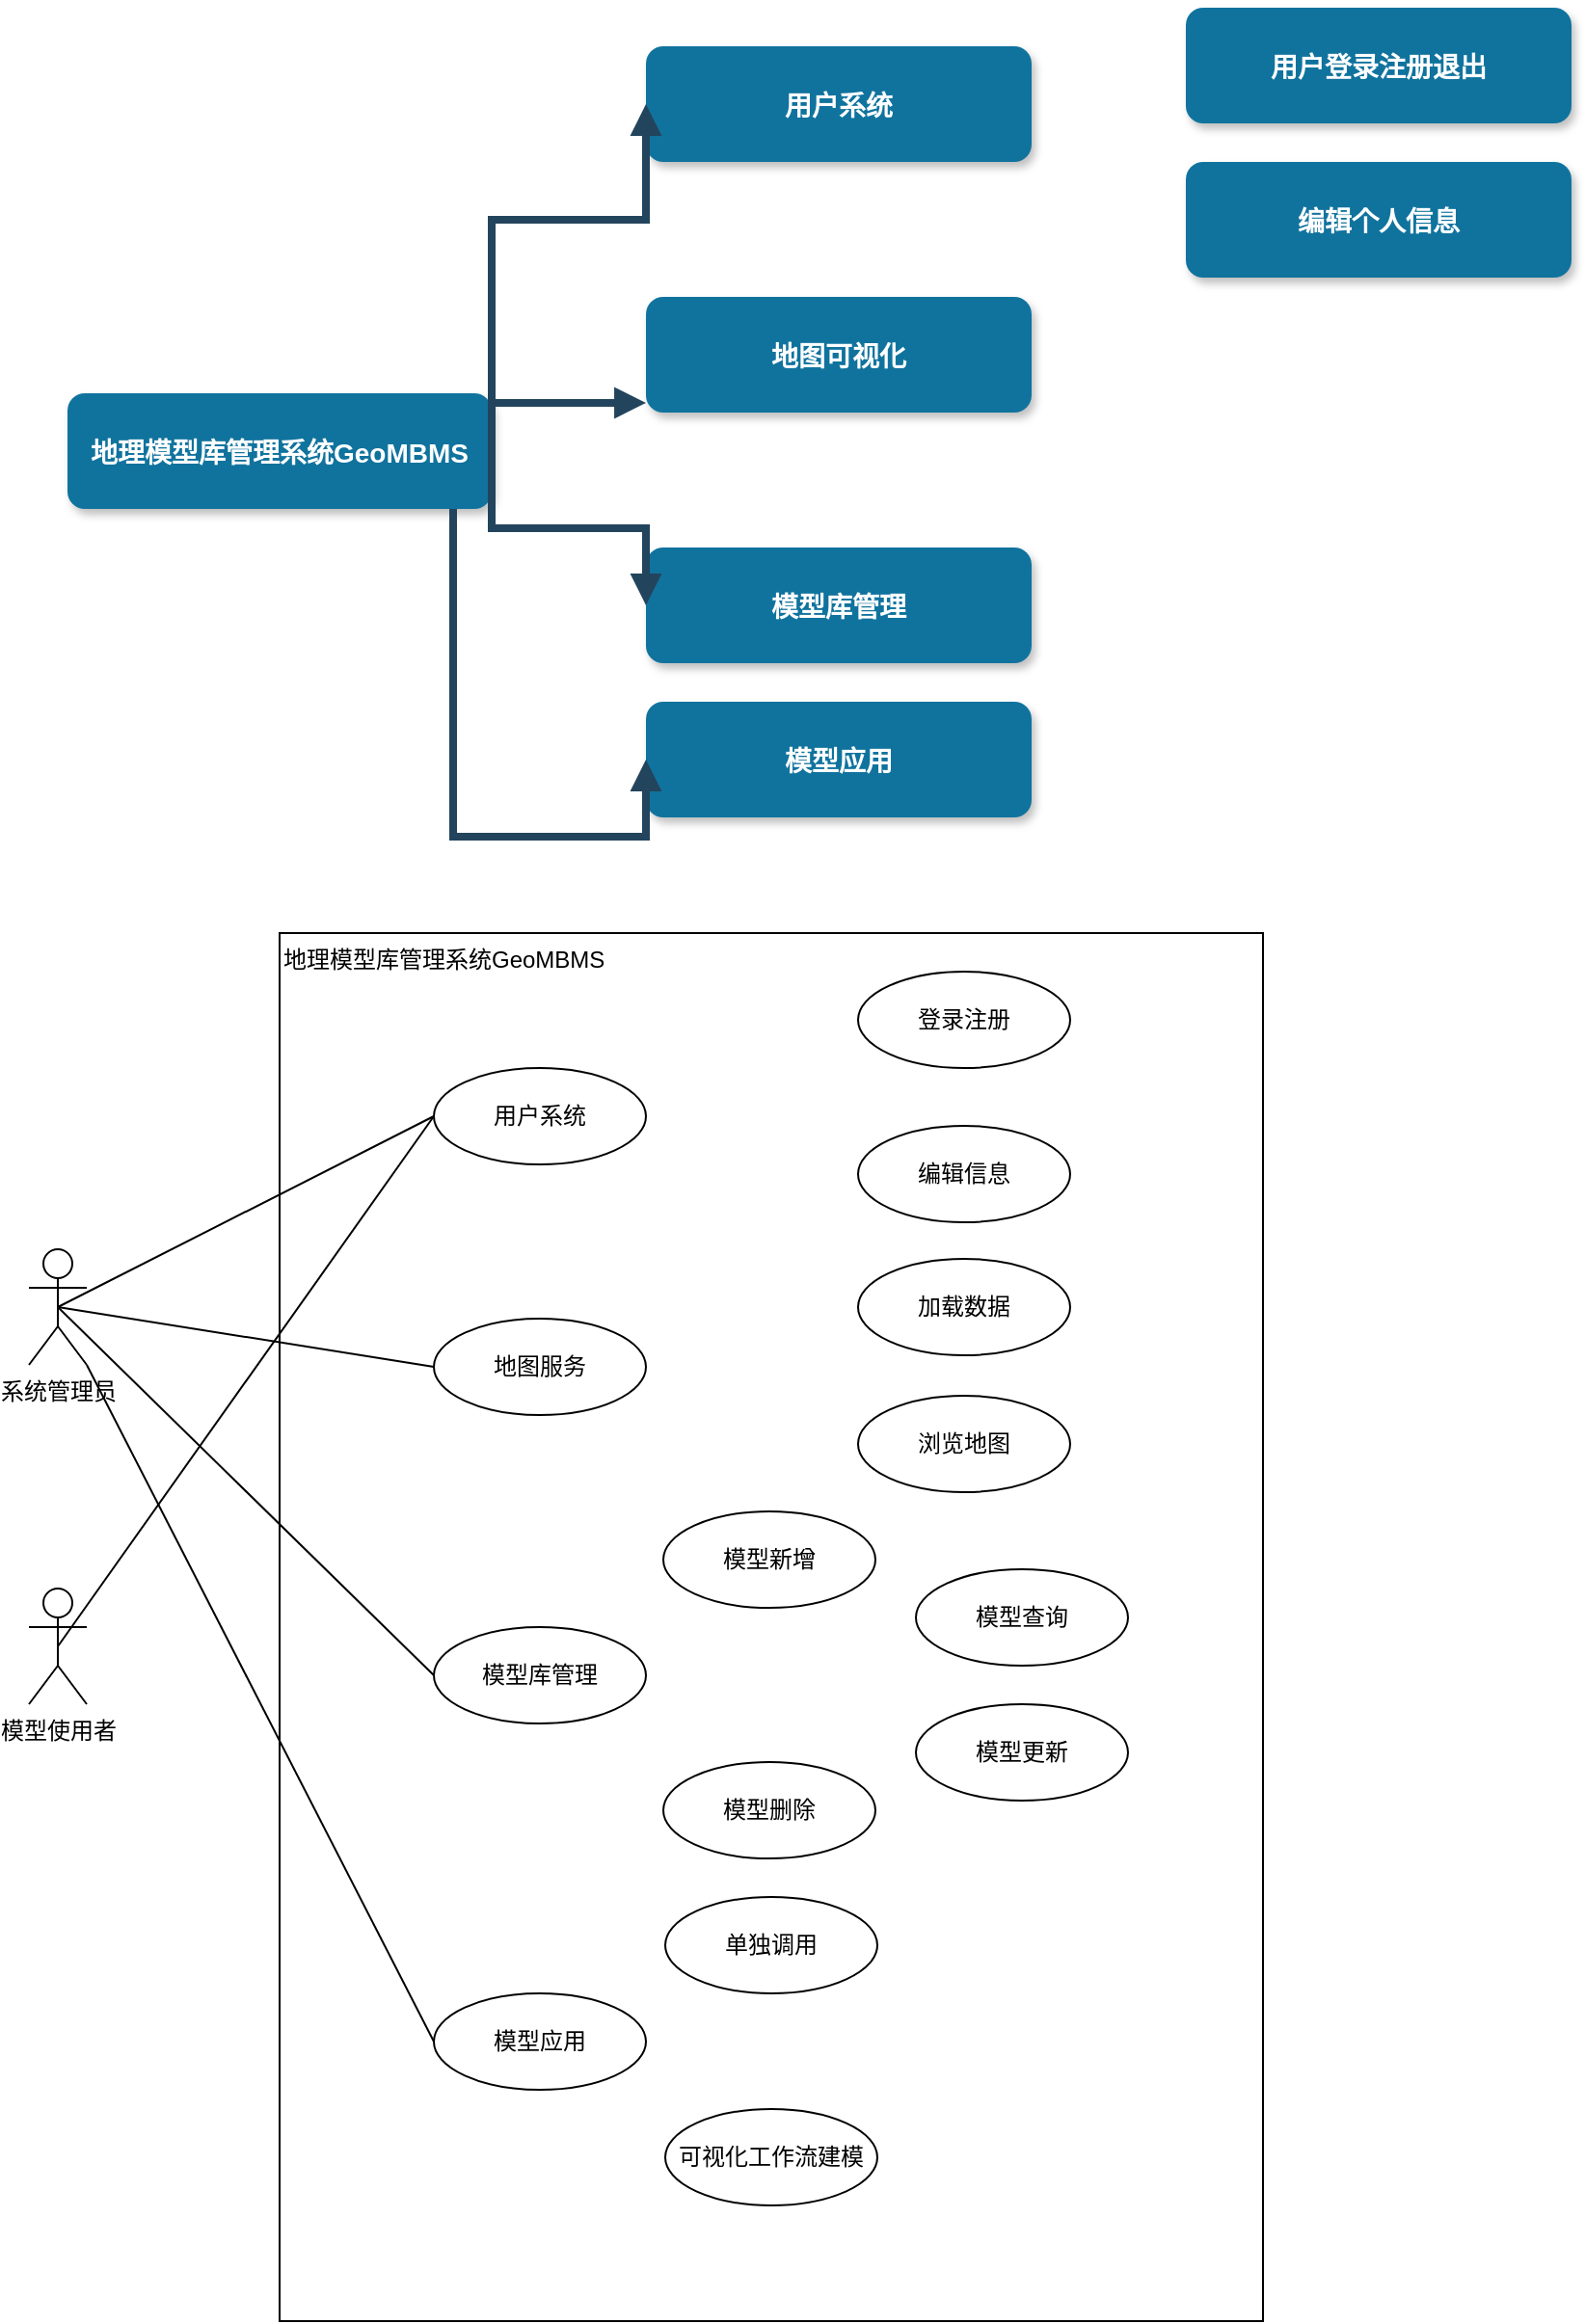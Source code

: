 <mxfile version="21.2.9" type="github">
  <diagram id="prtHgNgQTEPvFCAcTncT" name="Page-1">
    <mxGraphModel dx="1050" dy="549" grid="1" gridSize="10" guides="1" tooltips="1" connect="1" arrows="1" fold="1" page="1" pageScale="1" pageWidth="827" pageHeight="1169" math="0" shadow="0">
      <root>
        <mxCell id="0" />
        <mxCell id="1" parent="0" />
        <mxCell id="aq9LhDQsss7H8aGWOLQn-19" value="地理模型库管理系统GeoMBMS" style="rounded=0;whiteSpace=wrap;html=1;align=left;verticalAlign=top;" vertex="1" parent="1">
          <mxGeometry x="170" y="1000" width="510" height="720" as="geometry" />
        </mxCell>
        <mxCell id="FtJ2-J3hjAPhUDArtuME-80" value="地理模型库管理系统GeoMBMS" style="rounded=1;fillColor=#10739E;strokeColor=none;shadow=1;gradientColor=none;fontStyle=1;fontColor=#FFFFFF;fontSize=14;" parent="1" vertex="1">
          <mxGeometry x="60" y="720" width="220" height="60" as="geometry" />
        </mxCell>
        <mxCell id="FtJ2-J3hjAPhUDArtuME-81" value="用户系统" style="rounded=1;fillColor=#10739E;strokeColor=none;shadow=1;gradientColor=none;fontStyle=1;fontColor=#FFFFFF;fontSize=14;" parent="1" vertex="1">
          <mxGeometry x="360" y="540" width="200" height="60" as="geometry" />
        </mxCell>
        <mxCell id="FtJ2-J3hjAPhUDArtuME-82" value="地图可视化" style="rounded=1;fillColor=#10739E;strokeColor=none;shadow=1;gradientColor=none;fontStyle=1;fontColor=#FFFFFF;fontSize=14;" parent="1" vertex="1">
          <mxGeometry x="360" y="670" width="200" height="60" as="geometry" />
        </mxCell>
        <mxCell id="FtJ2-J3hjAPhUDArtuME-83" value="模型库管理" style="rounded=1;fillColor=#10739E;strokeColor=none;shadow=1;gradientColor=none;fontStyle=1;fontColor=#FFFFFF;fontSize=14;" parent="1" vertex="1">
          <mxGeometry x="360" y="800" width="200" height="60" as="geometry" />
        </mxCell>
        <mxCell id="FtJ2-J3hjAPhUDArtuME-94" value="用户登录注册退出" style="rounded=1;fillColor=#10739E;strokeColor=none;shadow=1;gradientColor=none;fontStyle=1;fontColor=#FFFFFF;fontSize=14;" parent="1" vertex="1">
          <mxGeometry x="640" y="520" width="200" height="60" as="geometry" />
        </mxCell>
        <mxCell id="FtJ2-J3hjAPhUDArtuME-99" value="编辑个人信息" style="rounded=1;fillColor=#10739E;strokeColor=none;shadow=1;gradientColor=none;fontStyle=1;fontColor=#FFFFFF;fontSize=14;" parent="1" vertex="1">
          <mxGeometry x="640" y="600" width="200" height="60" as="geometry" />
        </mxCell>
        <mxCell id="FtJ2-J3hjAPhUDArtuME-105" value="" style="edgeStyle=elbowEdgeStyle;elbow=vertical;strokeWidth=4;endArrow=block;endFill=1;fontStyle=1;strokeColor=#23445D;rounded=0;" parent="1" source="FtJ2-J3hjAPhUDArtuME-80" target="FtJ2-J3hjAPhUDArtuME-82" edge="1">
          <mxGeometry x="-240" y="-20" width="100" height="100" as="geometry">
            <mxPoint x="-240" y="80" as="sourcePoint" />
            <mxPoint x="-140" y="-20" as="targetPoint" />
          </mxGeometry>
        </mxCell>
        <mxCell id="FtJ2-J3hjAPhUDArtuME-106" value="" style="edgeStyle=elbowEdgeStyle;elbow=vertical;strokeWidth=4;endArrow=block;endFill=1;fontStyle=1;strokeColor=#23445D;rounded=0;exitX=1;exitY=0.5;exitDx=0;exitDy=0;entryX=0;entryY=0.5;entryDx=0;entryDy=0;" parent="1" source="FtJ2-J3hjAPhUDArtuME-80" target="FtJ2-J3hjAPhUDArtuME-81" edge="1">
          <mxGeometry x="-240" y="-20" width="100" height="100" as="geometry">
            <mxPoint x="-240" y="80" as="sourcePoint" />
            <mxPoint x="290" y="550" as="targetPoint" />
            <Array as="points">
              <mxPoint x="320" y="630" />
              <mxPoint x="320" y="670" />
              <mxPoint x="310" y="670" />
              <mxPoint x="320" y="670" />
              <mxPoint x="260" y="560" />
            </Array>
          </mxGeometry>
        </mxCell>
        <mxCell id="FtJ2-J3hjAPhUDArtuME-107" value="" style="edgeStyle=elbowEdgeStyle;elbow=vertical;strokeWidth=4;endArrow=block;endFill=1;fontStyle=1;strokeColor=#23445D;rounded=0;entryX=0;entryY=0.5;entryDx=0;entryDy=0;" parent="1" target="FtJ2-J3hjAPhUDArtuME-83" edge="1">
          <mxGeometry x="-240" y="-20" width="100" height="100" as="geometry">
            <mxPoint x="280" y="750" as="sourcePoint" />
            <mxPoint x="-140" y="-20" as="targetPoint" />
          </mxGeometry>
        </mxCell>
        <mxCell id="FtJ2-J3hjAPhUDArtuME-132" value="模型应用" style="rounded=1;fillColor=#10739E;strokeColor=none;shadow=1;gradientColor=none;fontStyle=1;fontColor=#FFFFFF;fontSize=14;" parent="1" vertex="1">
          <mxGeometry x="360" y="880" width="200" height="60" as="geometry" />
        </mxCell>
        <mxCell id="FtJ2-J3hjAPhUDArtuME-133" value="" style="edgeStyle=elbowEdgeStyle;elbow=vertical;strokeWidth=4;endArrow=block;endFill=1;fontStyle=1;strokeColor=#23445D;rounded=0;entryX=0;entryY=0.5;entryDx=0;entryDy=0;" parent="1" source="FtJ2-J3hjAPhUDArtuME-80" target="FtJ2-J3hjAPhUDArtuME-132" edge="1">
          <mxGeometry x="-240" y="-20" width="100" height="100" as="geometry">
            <mxPoint x="510" y="220" as="sourcePoint" />
            <mxPoint x="950" y="270" as="targetPoint" />
            <Array as="points">
              <mxPoint x="260" y="950" />
            </Array>
          </mxGeometry>
        </mxCell>
        <mxCell id="aq9LhDQsss7H8aGWOLQn-24" style="rounded=0;orthogonalLoop=1;jettySize=auto;html=1;exitX=0.5;exitY=0.5;exitDx=0;exitDy=0;exitPerimeter=0;entryX=0;entryY=0.5;entryDx=0;entryDy=0;endArrow=none;endFill=0;" edge="1" parent="1" source="aq9LhDQsss7H8aGWOLQn-1" target="aq9LhDQsss7H8aGWOLQn-7">
          <mxGeometry relative="1" as="geometry" />
        </mxCell>
        <mxCell id="aq9LhDQsss7H8aGWOLQn-31" style="edgeStyle=none;shape=connector;rounded=0;orthogonalLoop=1;jettySize=auto;html=1;entryX=0;entryY=0.5;entryDx=0;entryDy=0;labelBackgroundColor=default;strokeColor=default;fontFamily=Helvetica;fontSize=11;fontColor=default;endArrow=none;endFill=0;exitX=0.5;exitY=0.5;exitDx=0;exitDy=0;exitPerimeter=0;" edge="1" parent="1" source="aq9LhDQsss7H8aGWOLQn-1" target="aq9LhDQsss7H8aGWOLQn-13">
          <mxGeometry relative="1" as="geometry" />
        </mxCell>
        <mxCell id="aq9LhDQsss7H8aGWOLQn-32" style="edgeStyle=none;shape=connector;rounded=0;orthogonalLoop=1;jettySize=auto;html=1;exitX=1;exitY=1;exitDx=0;exitDy=0;exitPerimeter=0;entryX=0;entryY=0.5;entryDx=0;entryDy=0;labelBackgroundColor=default;strokeColor=default;fontFamily=Helvetica;fontSize=11;fontColor=default;endArrow=none;endFill=0;" edge="1" parent="1" source="aq9LhDQsss7H8aGWOLQn-1" target="aq9LhDQsss7H8aGWOLQn-18">
          <mxGeometry relative="1" as="geometry" />
        </mxCell>
        <mxCell id="aq9LhDQsss7H8aGWOLQn-1" value="系统管理员" style="shape=umlActor;verticalLabelPosition=bottom;verticalAlign=top;html=1;" vertex="1" parent="1">
          <mxGeometry x="40" y="1164" width="30" height="60" as="geometry" />
        </mxCell>
        <mxCell id="aq9LhDQsss7H8aGWOLQn-33" style="edgeStyle=none;shape=connector;rounded=0;orthogonalLoop=1;jettySize=auto;html=1;exitX=0.5;exitY=0.5;exitDx=0;exitDy=0;exitPerimeter=0;entryX=0;entryY=0.5;entryDx=0;entryDy=0;labelBackgroundColor=default;strokeColor=default;fontFamily=Helvetica;fontSize=11;fontColor=default;endArrow=none;endFill=0;" edge="1" parent="1" source="aq9LhDQsss7H8aGWOLQn-2" target="aq9LhDQsss7H8aGWOLQn-7">
          <mxGeometry relative="1" as="geometry" />
        </mxCell>
        <mxCell id="aq9LhDQsss7H8aGWOLQn-2" value="模型使用者" style="shape=umlActor;verticalLabelPosition=bottom;verticalAlign=top;html=1;" vertex="1" parent="1">
          <mxGeometry x="40" y="1340" width="30" height="60" as="geometry" />
        </mxCell>
        <mxCell id="aq9LhDQsss7H8aGWOLQn-7" value="用户系统" style="ellipse;whiteSpace=wrap;html=1;" vertex="1" parent="1">
          <mxGeometry x="250" y="1070" width="110" height="50" as="geometry" />
        </mxCell>
        <mxCell id="aq9LhDQsss7H8aGWOLQn-8" value="登录注册" style="ellipse;whiteSpace=wrap;html=1;" vertex="1" parent="1">
          <mxGeometry x="470" y="1020" width="110" height="50" as="geometry" />
        </mxCell>
        <mxCell id="aq9LhDQsss7H8aGWOLQn-9" value="编辑信息" style="ellipse;whiteSpace=wrap;html=1;" vertex="1" parent="1">
          <mxGeometry x="470" y="1100" width="110" height="50" as="geometry" />
        </mxCell>
        <mxCell id="aq9LhDQsss7H8aGWOLQn-10" value="地图服务" style="ellipse;whiteSpace=wrap;html=1;" vertex="1" parent="1">
          <mxGeometry x="250" y="1200" width="110" height="50" as="geometry" />
        </mxCell>
        <mxCell id="aq9LhDQsss7H8aGWOLQn-11" value="加载数据" style="ellipse;whiteSpace=wrap;html=1;" vertex="1" parent="1">
          <mxGeometry x="470" y="1169" width="110" height="50" as="geometry" />
        </mxCell>
        <mxCell id="aq9LhDQsss7H8aGWOLQn-12" value="浏览地图" style="ellipse;whiteSpace=wrap;html=1;" vertex="1" parent="1">
          <mxGeometry x="470" y="1240" width="110" height="50" as="geometry" />
        </mxCell>
        <mxCell id="aq9LhDQsss7H8aGWOLQn-13" value="模型库管理" style="ellipse;whiteSpace=wrap;html=1;" vertex="1" parent="1">
          <mxGeometry x="250" y="1360" width="110" height="50" as="geometry" />
        </mxCell>
        <mxCell id="aq9LhDQsss7H8aGWOLQn-14" value="模型新增" style="ellipse;whiteSpace=wrap;html=1;" vertex="1" parent="1">
          <mxGeometry x="369" y="1300" width="110" height="50" as="geometry" />
        </mxCell>
        <mxCell id="aq9LhDQsss7H8aGWOLQn-15" value="模型查询" style="ellipse;whiteSpace=wrap;html=1;" vertex="1" parent="1">
          <mxGeometry x="500" y="1330" width="110" height="50" as="geometry" />
        </mxCell>
        <mxCell id="aq9LhDQsss7H8aGWOLQn-16" value="模型更新" style="ellipse;whiteSpace=wrap;html=1;" vertex="1" parent="1">
          <mxGeometry x="500" y="1400" width="110" height="50" as="geometry" />
        </mxCell>
        <mxCell id="aq9LhDQsss7H8aGWOLQn-17" value="模型删除" style="ellipse;whiteSpace=wrap;html=1;" vertex="1" parent="1">
          <mxGeometry x="369" y="1430" width="110" height="50" as="geometry" />
        </mxCell>
        <mxCell id="aq9LhDQsss7H8aGWOLQn-18" value="模型应用" style="ellipse;whiteSpace=wrap;html=1;" vertex="1" parent="1">
          <mxGeometry x="250" y="1550" width="110" height="50" as="geometry" />
        </mxCell>
        <mxCell id="aq9LhDQsss7H8aGWOLQn-22" value="单独调用" style="ellipse;whiteSpace=wrap;html=1;" vertex="1" parent="1">
          <mxGeometry x="370" y="1500" width="110" height="50" as="geometry" />
        </mxCell>
        <mxCell id="aq9LhDQsss7H8aGWOLQn-23" value="可视化工作流建模" style="ellipse;whiteSpace=wrap;html=1;" vertex="1" parent="1">
          <mxGeometry x="370" y="1610" width="110" height="50" as="geometry" />
        </mxCell>
        <mxCell id="aq9LhDQsss7H8aGWOLQn-29" style="rounded=0;orthogonalLoop=1;jettySize=auto;html=1;exitX=0.5;exitY=0.5;exitDx=0;exitDy=0;exitPerimeter=0;entryX=0;entryY=0.5;entryDx=0;entryDy=0;endArrow=none;endFill=0;" edge="1" parent="1" source="aq9LhDQsss7H8aGWOLQn-1" target="aq9LhDQsss7H8aGWOLQn-10">
          <mxGeometry relative="1" as="geometry">
            <mxPoint x="110" y="1150" as="sourcePoint" />
            <mxPoint x="260" y="1105" as="targetPoint" />
          </mxGeometry>
        </mxCell>
      </root>
    </mxGraphModel>
  </diagram>
</mxfile>
